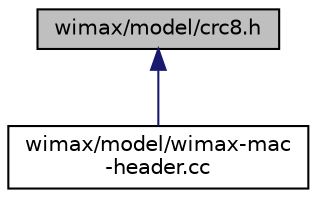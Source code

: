 digraph "wimax/model/crc8.h"
{
  edge [fontname="Helvetica",fontsize="10",labelfontname="Helvetica",labelfontsize="10"];
  node [fontname="Helvetica",fontsize="10",shape=record];
  Node1 [label="wimax/model/crc8.h",height=0.2,width=0.4,color="black", fillcolor="grey75", style="filled", fontcolor="black"];
  Node1 -> Node2 [dir="back",color="midnightblue",fontsize="10",style="solid"];
  Node2 [label="wimax/model/wimax-mac\l-header.cc",height=0.2,width=0.4,color="black", fillcolor="white", style="filled",URL="$d0/d7f/wimax-mac-header_8cc.html"];
}
